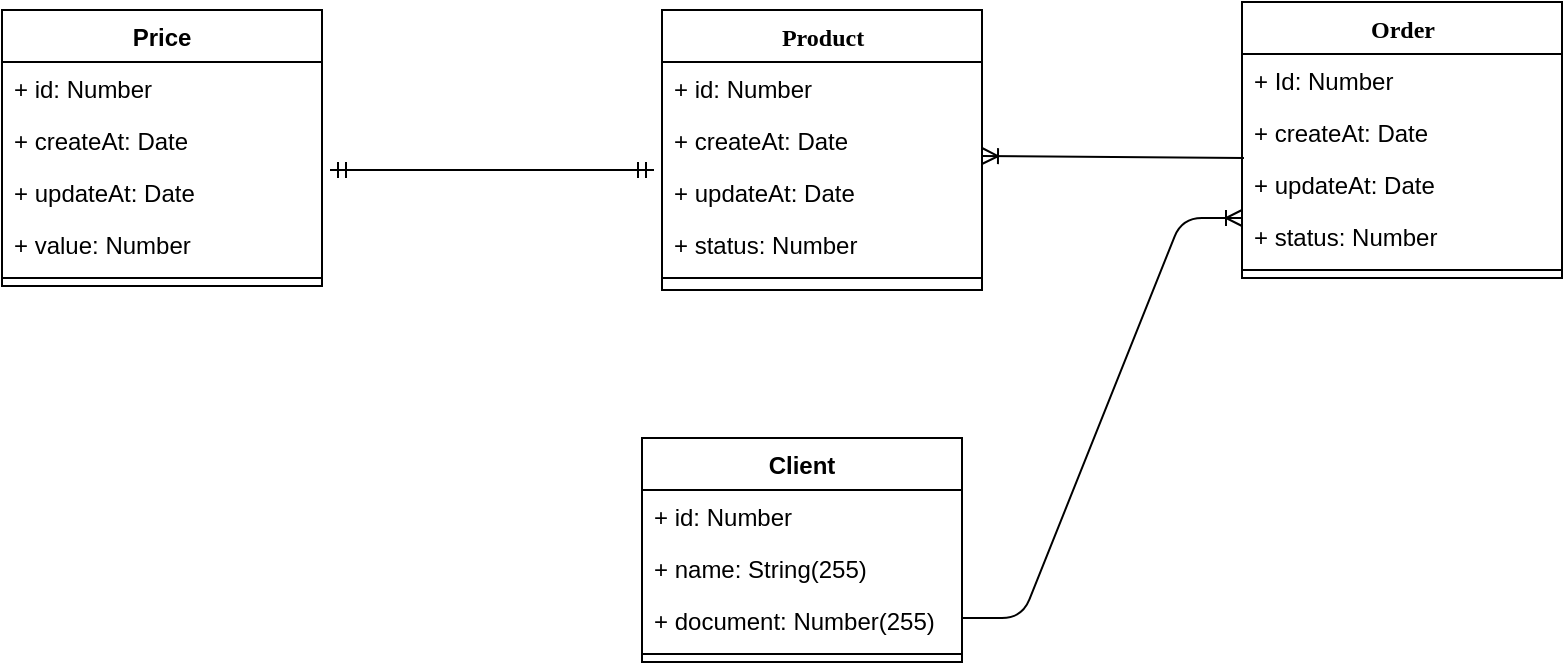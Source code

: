 <mxfile version="12.1.3" type="github" pages="1">
  <diagram name="Page-1" id="9f46799a-70d6-7492-0946-bef42562c5a5">
    <mxGraphModel dx="946" dy="1496" grid="1" gridSize="10" guides="1" tooltips="1" connect="1" arrows="1" fold="1" page="1" pageScale="1" pageWidth="1100" pageHeight="850" background="#ffffff" math="0" shadow="0">
      <root>
        <mxCell id="0"/>
        <mxCell id="1" parent="0"/>
        <mxCell id="78961159f06e98e8-30" value="Order" style="swimlane;html=1;fontStyle=1;align=center;verticalAlign=top;childLayout=stackLayout;horizontal=1;startSize=26;horizontalStack=0;resizeParent=1;resizeLast=0;collapsible=1;marginBottom=0;swimlaneFillColor=#ffffff;rounded=0;shadow=0;comic=0;labelBackgroundColor=none;strokeColor=#000000;strokeWidth=1;fillColor=none;fontFamily=Verdana;fontSize=12;fontColor=#000000;" parent="1" vertex="1">
          <mxGeometry x="740" y="-278" width="160" height="138" as="geometry"/>
        </mxCell>
        <mxCell id="78961159f06e98e8-31" value="+ Id: Number" style="text;html=1;strokeColor=none;fillColor=none;align=left;verticalAlign=top;spacingLeft=4;spacingRight=4;whiteSpace=wrap;overflow=hidden;rotatable=0;points=[[0,0.5],[1,0.5]];portConstraint=eastwest;" parent="78961159f06e98e8-30" vertex="1">
          <mxGeometry y="26" width="160" height="26" as="geometry"/>
        </mxCell>
        <mxCell id="78961159f06e98e8-32" value="+ createAt: Date" style="text;html=1;strokeColor=none;fillColor=none;align=left;verticalAlign=top;spacingLeft=4;spacingRight=4;whiteSpace=wrap;overflow=hidden;rotatable=0;points=[[0,0.5],[1,0.5]];portConstraint=eastwest;" parent="78961159f06e98e8-30" vertex="1">
          <mxGeometry y="52" width="160" height="26" as="geometry"/>
        </mxCell>
        <mxCell id="78961159f06e98e8-33" value="+ updateAt: Date" style="text;html=1;strokeColor=none;fillColor=none;align=left;verticalAlign=top;spacingLeft=4;spacingRight=4;whiteSpace=wrap;overflow=hidden;rotatable=0;points=[[0,0.5],[1,0.5]];portConstraint=eastwest;" parent="78961159f06e98e8-30" vertex="1">
          <mxGeometry y="78" width="160" height="26" as="geometry"/>
        </mxCell>
        <mxCell id="78961159f06e98e8-34" value="+ status: Number" style="text;html=1;strokeColor=none;fillColor=none;align=left;verticalAlign=top;spacingLeft=4;spacingRight=4;whiteSpace=wrap;overflow=hidden;rotatable=0;points=[[0,0.5],[1,0.5]];portConstraint=eastwest;" parent="78961159f06e98e8-30" vertex="1">
          <mxGeometry y="104" width="160" height="26" as="geometry"/>
        </mxCell>
        <mxCell id="78961159f06e98e8-38" value="" style="line;html=1;strokeWidth=1;fillColor=none;align=left;verticalAlign=middle;spacingTop=-1;spacingLeft=3;spacingRight=3;rotatable=0;labelPosition=right;points=[];portConstraint=eastwest;" parent="78961159f06e98e8-30" vertex="1">
          <mxGeometry y="130" width="160" height="8" as="geometry"/>
        </mxCell>
        <mxCell id="lO1xYgRV40VaEF_yLKJ1-1" value="Product" style="swimlane;html=1;fontStyle=1;align=center;verticalAlign=top;childLayout=stackLayout;horizontal=1;startSize=26;horizontalStack=0;resizeParent=1;resizeLast=0;collapsible=1;marginBottom=0;swimlaneFillColor=#ffffff;rounded=0;shadow=0;comic=0;labelBackgroundColor=none;strokeColor=#000000;strokeWidth=1;fillColor=none;fontFamily=Verdana;fontSize=12;fontColor=#000000;" parent="1" vertex="1">
          <mxGeometry x="450" y="-274" width="160" height="140" as="geometry"/>
        </mxCell>
        <mxCell id="lO1xYgRV40VaEF_yLKJ1-2" value="+ id: Number" style="text;html=1;strokeColor=none;fillColor=none;align=left;verticalAlign=top;spacingLeft=4;spacingRight=4;whiteSpace=wrap;overflow=hidden;rotatable=0;points=[[0,0.5],[1,0.5]];portConstraint=eastwest;" parent="lO1xYgRV40VaEF_yLKJ1-1" vertex="1">
          <mxGeometry y="26" width="160" height="26" as="geometry"/>
        </mxCell>
        <mxCell id="lO1xYgRV40VaEF_yLKJ1-3" value="+ createAt: Date" style="text;html=1;strokeColor=none;fillColor=none;align=left;verticalAlign=top;spacingLeft=4;spacingRight=4;whiteSpace=wrap;overflow=hidden;rotatable=0;points=[[0,0.5],[1,0.5]];portConstraint=eastwest;" parent="lO1xYgRV40VaEF_yLKJ1-1" vertex="1">
          <mxGeometry y="52" width="160" height="26" as="geometry"/>
        </mxCell>
        <mxCell id="lO1xYgRV40VaEF_yLKJ1-4" value="+ updateAt: Date" style="text;html=1;strokeColor=none;fillColor=none;align=left;verticalAlign=top;spacingLeft=4;spacingRight=4;whiteSpace=wrap;overflow=hidden;rotatable=0;points=[[0,0.5],[1,0.5]];portConstraint=eastwest;" parent="lO1xYgRV40VaEF_yLKJ1-1" vertex="1">
          <mxGeometry y="78" width="160" height="26" as="geometry"/>
        </mxCell>
        <mxCell id="lO1xYgRV40VaEF_yLKJ1-5" value="+ status: Number" style="text;html=1;strokeColor=none;fillColor=none;align=left;verticalAlign=top;spacingLeft=4;spacingRight=4;whiteSpace=wrap;overflow=hidden;rotatable=0;points=[[0,0.5],[1,0.5]];portConstraint=eastwest;" parent="lO1xYgRV40VaEF_yLKJ1-1" vertex="1">
          <mxGeometry y="104" width="160" height="26" as="geometry"/>
        </mxCell>
        <mxCell id="lO1xYgRV40VaEF_yLKJ1-6" value="" style="line;html=1;strokeWidth=1;fillColor=none;align=left;verticalAlign=middle;spacingTop=-1;spacingLeft=3;spacingRight=3;rotatable=0;labelPosition=right;points=[];portConstraint=eastwest;" parent="lO1xYgRV40VaEF_yLKJ1-1" vertex="1">
          <mxGeometry y="130" width="160" height="8" as="geometry"/>
        </mxCell>
        <mxCell id="G3vc0dItCV3QNjeLO4D4-7" value="" style="fontSize=12;html=1;endArrow=ERoneToMany;exitX=0.006;exitY=1;exitDx=0;exitDy=0;exitPerimeter=0;" edge="1" parent="1" source="78961159f06e98e8-32">
          <mxGeometry width="100" height="100" relative="1" as="geometry">
            <mxPoint x="460" y="90" as="sourcePoint"/>
            <mxPoint x="610" y="-201" as="targetPoint"/>
          </mxGeometry>
        </mxCell>
        <mxCell id="G3vc0dItCV3QNjeLO4D4-8" value="Price" style="swimlane;fontStyle=1;align=center;verticalAlign=top;childLayout=stackLayout;horizontal=1;startSize=26;horizontalStack=0;resizeParent=1;resizeParentMax=0;resizeLast=0;collapsible=1;marginBottom=0;" vertex="1" parent="1">
          <mxGeometry x="120" y="-274" width="160" height="138" as="geometry"/>
        </mxCell>
        <mxCell id="G3vc0dItCV3QNjeLO4D4-13" value="+ id: Number" style="text;strokeColor=none;fillColor=none;align=left;verticalAlign=top;spacingLeft=4;spacingRight=4;overflow=hidden;rotatable=0;points=[[0,0.5],[1,0.5]];portConstraint=eastwest;" vertex="1" parent="G3vc0dItCV3QNjeLO4D4-8">
          <mxGeometry y="26" width="160" height="26" as="geometry"/>
        </mxCell>
        <mxCell id="G3vc0dItCV3QNjeLO4D4-14" value="+ createAt: Date" style="text;strokeColor=none;fillColor=none;align=left;verticalAlign=top;spacingLeft=4;spacingRight=4;overflow=hidden;rotatable=0;points=[[0,0.5],[1,0.5]];portConstraint=eastwest;" vertex="1" parent="G3vc0dItCV3QNjeLO4D4-8">
          <mxGeometry y="52" width="160" height="26" as="geometry"/>
        </mxCell>
        <mxCell id="G3vc0dItCV3QNjeLO4D4-17" value="+ updateAt: Date" style="text;strokeColor=none;fillColor=none;align=left;verticalAlign=top;spacingLeft=4;spacingRight=4;overflow=hidden;rotatable=0;points=[[0,0.5],[1,0.5]];portConstraint=eastwest;" vertex="1" parent="G3vc0dItCV3QNjeLO4D4-8">
          <mxGeometry y="78" width="160" height="26" as="geometry"/>
        </mxCell>
        <mxCell id="G3vc0dItCV3QNjeLO4D4-9" value="+ value: Number" style="text;strokeColor=none;fillColor=none;align=left;verticalAlign=top;spacingLeft=4;spacingRight=4;overflow=hidden;rotatable=0;points=[[0,0.5],[1,0.5]];portConstraint=eastwest;" vertex="1" parent="G3vc0dItCV3QNjeLO4D4-8">
          <mxGeometry y="104" width="160" height="26" as="geometry"/>
        </mxCell>
        <mxCell id="G3vc0dItCV3QNjeLO4D4-10" value="" style="line;strokeWidth=1;fillColor=none;align=left;verticalAlign=middle;spacingTop=-1;spacingLeft=3;spacingRight=3;rotatable=0;labelPosition=right;points=[];portConstraint=eastwest;" vertex="1" parent="G3vc0dItCV3QNjeLO4D4-8">
          <mxGeometry y="130" width="160" height="8" as="geometry"/>
        </mxCell>
        <mxCell id="G3vc0dItCV3QNjeLO4D4-16" value="" style="fontSize=12;html=1;endArrow=ERmandOne;startArrow=ERmandOne;entryX=-0.025;entryY=0.077;entryDx=0;entryDy=0;entryPerimeter=0;" edge="1" parent="1" target="lO1xYgRV40VaEF_yLKJ1-4">
          <mxGeometry width="100" height="100" relative="1" as="geometry">
            <mxPoint x="284" y="-194" as="sourcePoint"/>
            <mxPoint x="400" y="-223" as="targetPoint"/>
          </mxGeometry>
        </mxCell>
        <mxCell id="G3vc0dItCV3QNjeLO4D4-19" value="Client" style="swimlane;fontStyle=1;align=center;verticalAlign=top;childLayout=stackLayout;horizontal=1;startSize=26;horizontalStack=0;resizeParent=1;resizeParentMax=0;resizeLast=0;collapsible=1;marginBottom=0;" vertex="1" parent="1">
          <mxGeometry x="440" y="-60" width="160" height="112" as="geometry"/>
        </mxCell>
        <mxCell id="G3vc0dItCV3QNjeLO4D4-23" value="+ id: Number" style="text;strokeColor=none;fillColor=none;align=left;verticalAlign=top;spacingLeft=4;spacingRight=4;overflow=hidden;rotatable=0;points=[[0,0.5],[1,0.5]];portConstraint=eastwest;" vertex="1" parent="G3vc0dItCV3QNjeLO4D4-19">
          <mxGeometry y="26" width="160" height="26" as="geometry"/>
        </mxCell>
        <mxCell id="G3vc0dItCV3QNjeLO4D4-24" value="+ name: String(255)" style="text;strokeColor=none;fillColor=none;align=left;verticalAlign=top;spacingLeft=4;spacingRight=4;overflow=hidden;rotatable=0;points=[[0,0.5],[1,0.5]];portConstraint=eastwest;" vertex="1" parent="G3vc0dItCV3QNjeLO4D4-19">
          <mxGeometry y="52" width="160" height="26" as="geometry"/>
        </mxCell>
        <mxCell id="G3vc0dItCV3QNjeLO4D4-20" value="+ document: Number(255)" style="text;strokeColor=none;fillColor=none;align=left;verticalAlign=top;spacingLeft=4;spacingRight=4;overflow=hidden;rotatable=0;points=[[0,0.5],[1,0.5]];portConstraint=eastwest;" vertex="1" parent="G3vc0dItCV3QNjeLO4D4-19">
          <mxGeometry y="78" width="160" height="26" as="geometry"/>
        </mxCell>
        <mxCell id="G3vc0dItCV3QNjeLO4D4-21" value="" style="line;strokeWidth=1;fillColor=none;align=left;verticalAlign=middle;spacingTop=-1;spacingLeft=3;spacingRight=3;rotatable=0;labelPosition=right;points=[];portConstraint=eastwest;" vertex="1" parent="G3vc0dItCV3QNjeLO4D4-19">
          <mxGeometry y="104" width="160" height="8" as="geometry"/>
        </mxCell>
        <mxCell id="G3vc0dItCV3QNjeLO4D4-25" value="" style="edgeStyle=entityRelationEdgeStyle;fontSize=12;html=1;endArrow=ERoneToMany;" edge="1" parent="1">
          <mxGeometry width="100" height="100" relative="1" as="geometry">
            <mxPoint x="600" y="30" as="sourcePoint"/>
            <mxPoint x="740" y="-170" as="targetPoint"/>
          </mxGeometry>
        </mxCell>
      </root>
    </mxGraphModel>
  </diagram>
</mxfile>
